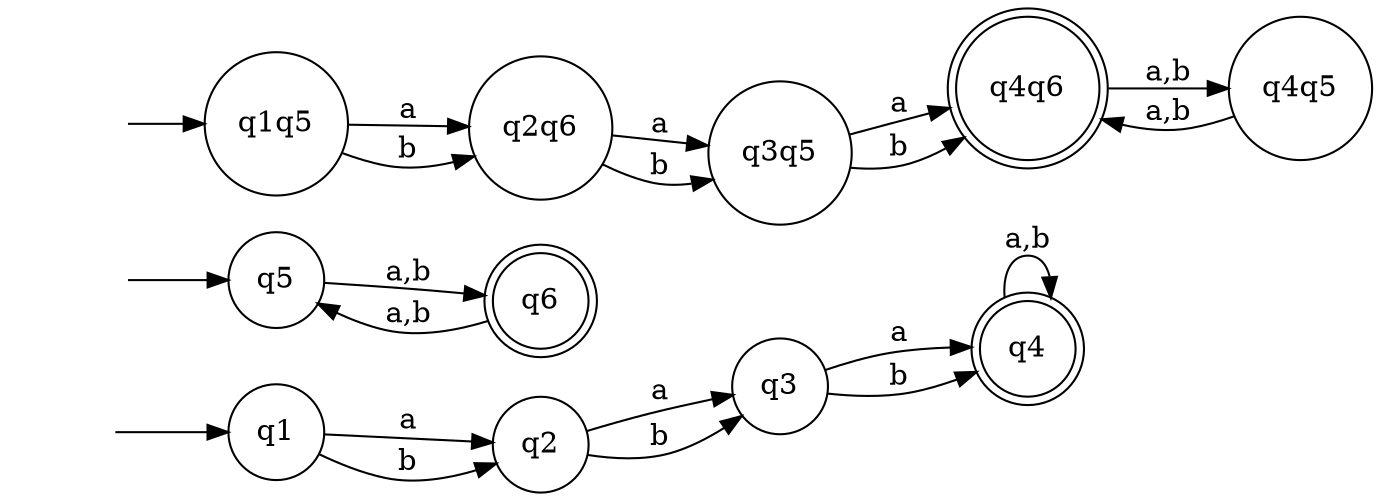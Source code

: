 digraph G4 {
rankdir="LR";
node[shape = "circle"];
q0 [style = invis];
q00[style= invis];
q01[style= invis];
q4q6[shape = doublecircle];
q4[shape = doublecircle];
q6[shape = doublecircle];
q0->q1;
q1->q2->q3->q4[label="a"];
q1->q2->q3->q4[label="b"];
q4->q4[label="a,b"];
q00->q5;
q5->q6[label="a,b"];
q6->q5[label="a,b"];
q01->q1q5;
q1q5->q2q6->q3q5->q4q6[label="a"];
q4q6->q4q5[label="a,b"];
q4q5->q4q6[label="a,b"];
q1q5->q2q6->q3q5->q4q6[label="b"];
}